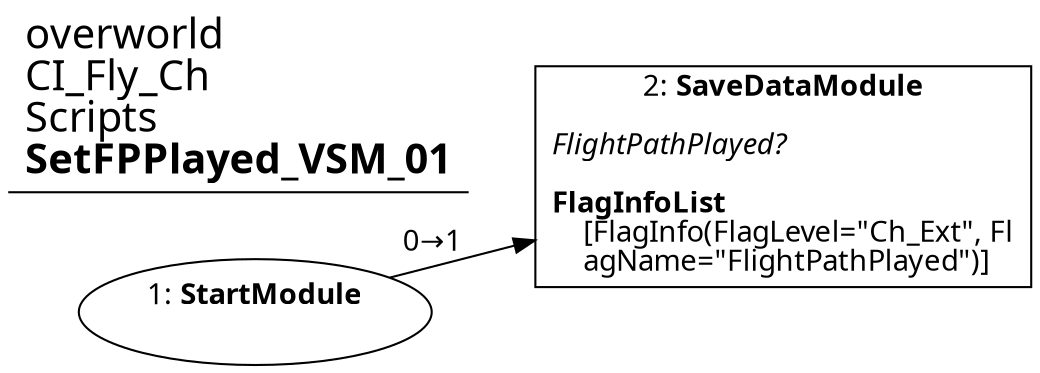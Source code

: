 digraph {
    layout = fdp;
    overlap = prism;
    sep = "+16";
    splines = spline;

    node [ shape = box ];

    graph [ fontname = "Segoe UI" ];
    node [ fontname = "Segoe UI" ];
    edge [ fontname = "Segoe UI" ];

    1 [ label = <1: <b>StartModule</b><br/><br/>> ];
    1 [ shape = oval ]
    1 [ pos = "0.26200002,-0.245!" ];
    1 -> 2 [ label = "0→1" ];

    2 [ label = <2: <b>SaveDataModule</b><br/><br/><i>FlightPathPlayed?<br align="left"/></i><br align="left"/><b>FlagInfoList</b><br align="left"/>    [FlagInfo(FlagLevel=&quot;Ch_Ext&quot;, Fl<br align="left"/>    agName=&quot;FlightPathPlayed&quot;)]<br align="left"/>> ];
    2 [ pos = "0.46500003,-0.22100002!" ];

    title [ pos = "0.261,-0.22000001!" ];
    title [ shape = underline ];
    title [ label = <<font point-size="20">overworld<br align="left"/>CI_Fly_Ch<br align="left"/>Scripts<br align="left"/><b>SetFPPlayed_VSM_01</b><br align="left"/></font>> ];
}
